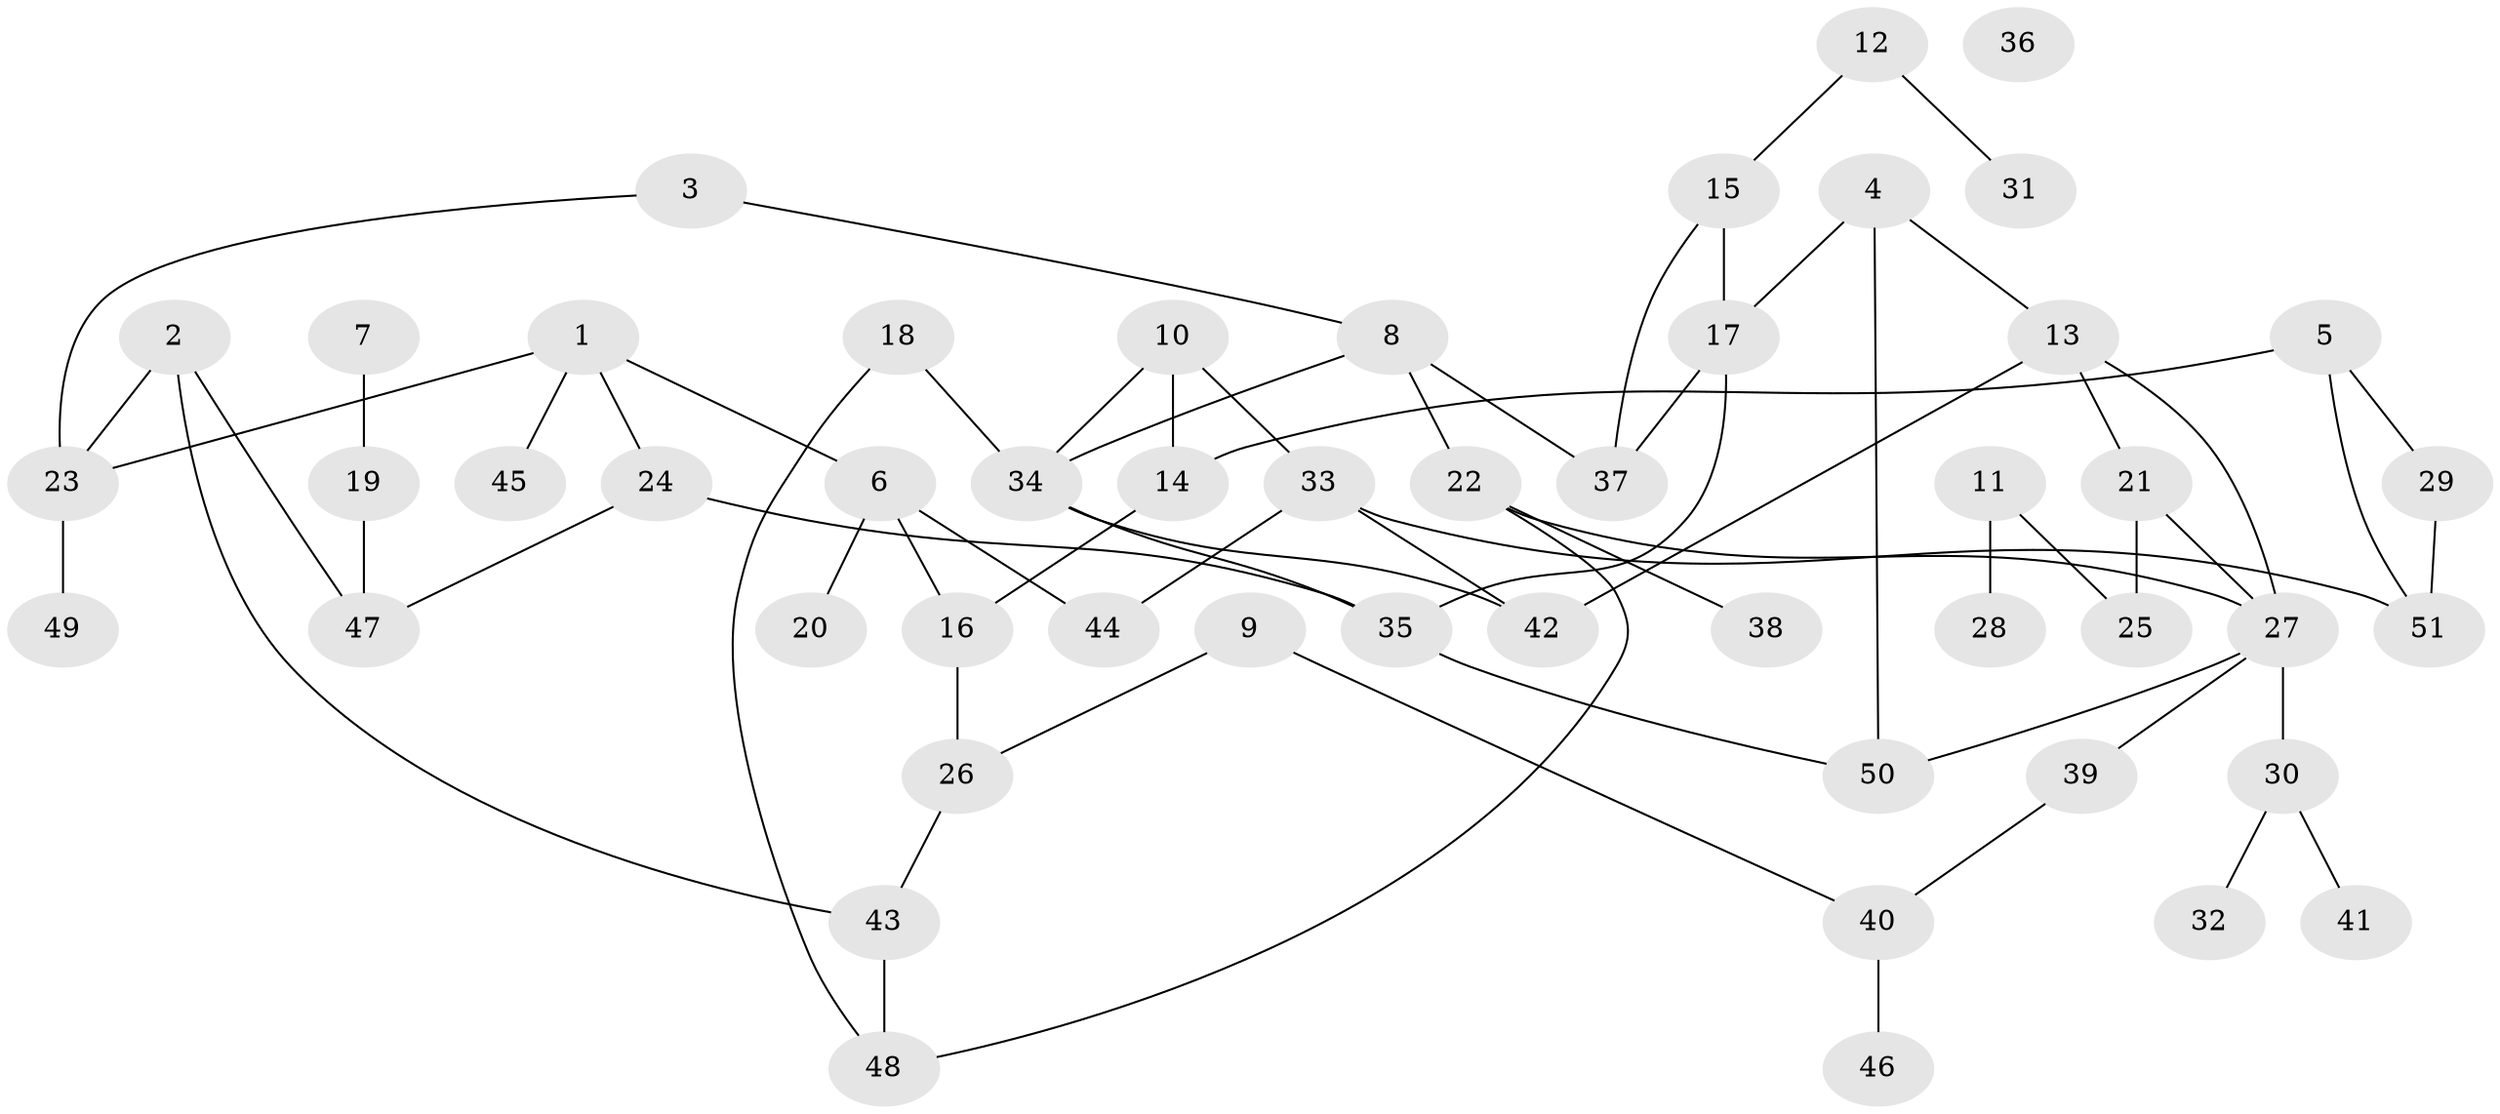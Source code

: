 // coarse degree distribution, {6: 0.03225806451612903, 4: 0.16129032258064516, 2: 0.1935483870967742, 1: 0.25806451612903225, 7: 0.06451612903225806, 3: 0.1935483870967742, 5: 0.06451612903225806, 0: 0.03225806451612903}
// Generated by graph-tools (version 1.1) at 2025/23/03/03/25 07:23:26]
// undirected, 51 vertices, 67 edges
graph export_dot {
graph [start="1"]
  node [color=gray90,style=filled];
  1;
  2;
  3;
  4;
  5;
  6;
  7;
  8;
  9;
  10;
  11;
  12;
  13;
  14;
  15;
  16;
  17;
  18;
  19;
  20;
  21;
  22;
  23;
  24;
  25;
  26;
  27;
  28;
  29;
  30;
  31;
  32;
  33;
  34;
  35;
  36;
  37;
  38;
  39;
  40;
  41;
  42;
  43;
  44;
  45;
  46;
  47;
  48;
  49;
  50;
  51;
  1 -- 6;
  1 -- 23;
  1 -- 24;
  1 -- 45;
  2 -- 23;
  2 -- 43;
  2 -- 47;
  3 -- 8;
  3 -- 23;
  4 -- 13;
  4 -- 17;
  4 -- 50;
  5 -- 14;
  5 -- 29;
  5 -- 51;
  6 -- 16;
  6 -- 20;
  6 -- 44;
  7 -- 19;
  8 -- 22;
  8 -- 34;
  8 -- 37;
  9 -- 26;
  9 -- 40;
  10 -- 14;
  10 -- 33;
  10 -- 34;
  11 -- 25;
  11 -- 28;
  12 -- 15;
  12 -- 31;
  13 -- 21;
  13 -- 27;
  13 -- 42;
  14 -- 16;
  15 -- 17;
  15 -- 37;
  16 -- 26;
  17 -- 35;
  17 -- 37;
  18 -- 34;
  18 -- 48;
  19 -- 47;
  21 -- 25;
  21 -- 27;
  22 -- 27;
  22 -- 38;
  22 -- 48;
  23 -- 49;
  24 -- 35;
  24 -- 47;
  26 -- 43;
  27 -- 30;
  27 -- 39;
  27 -- 50;
  29 -- 51;
  30 -- 32;
  30 -- 41;
  33 -- 42;
  33 -- 44;
  33 -- 51;
  34 -- 35;
  34 -- 42;
  35 -- 50;
  39 -- 40;
  40 -- 46;
  43 -- 48;
}
